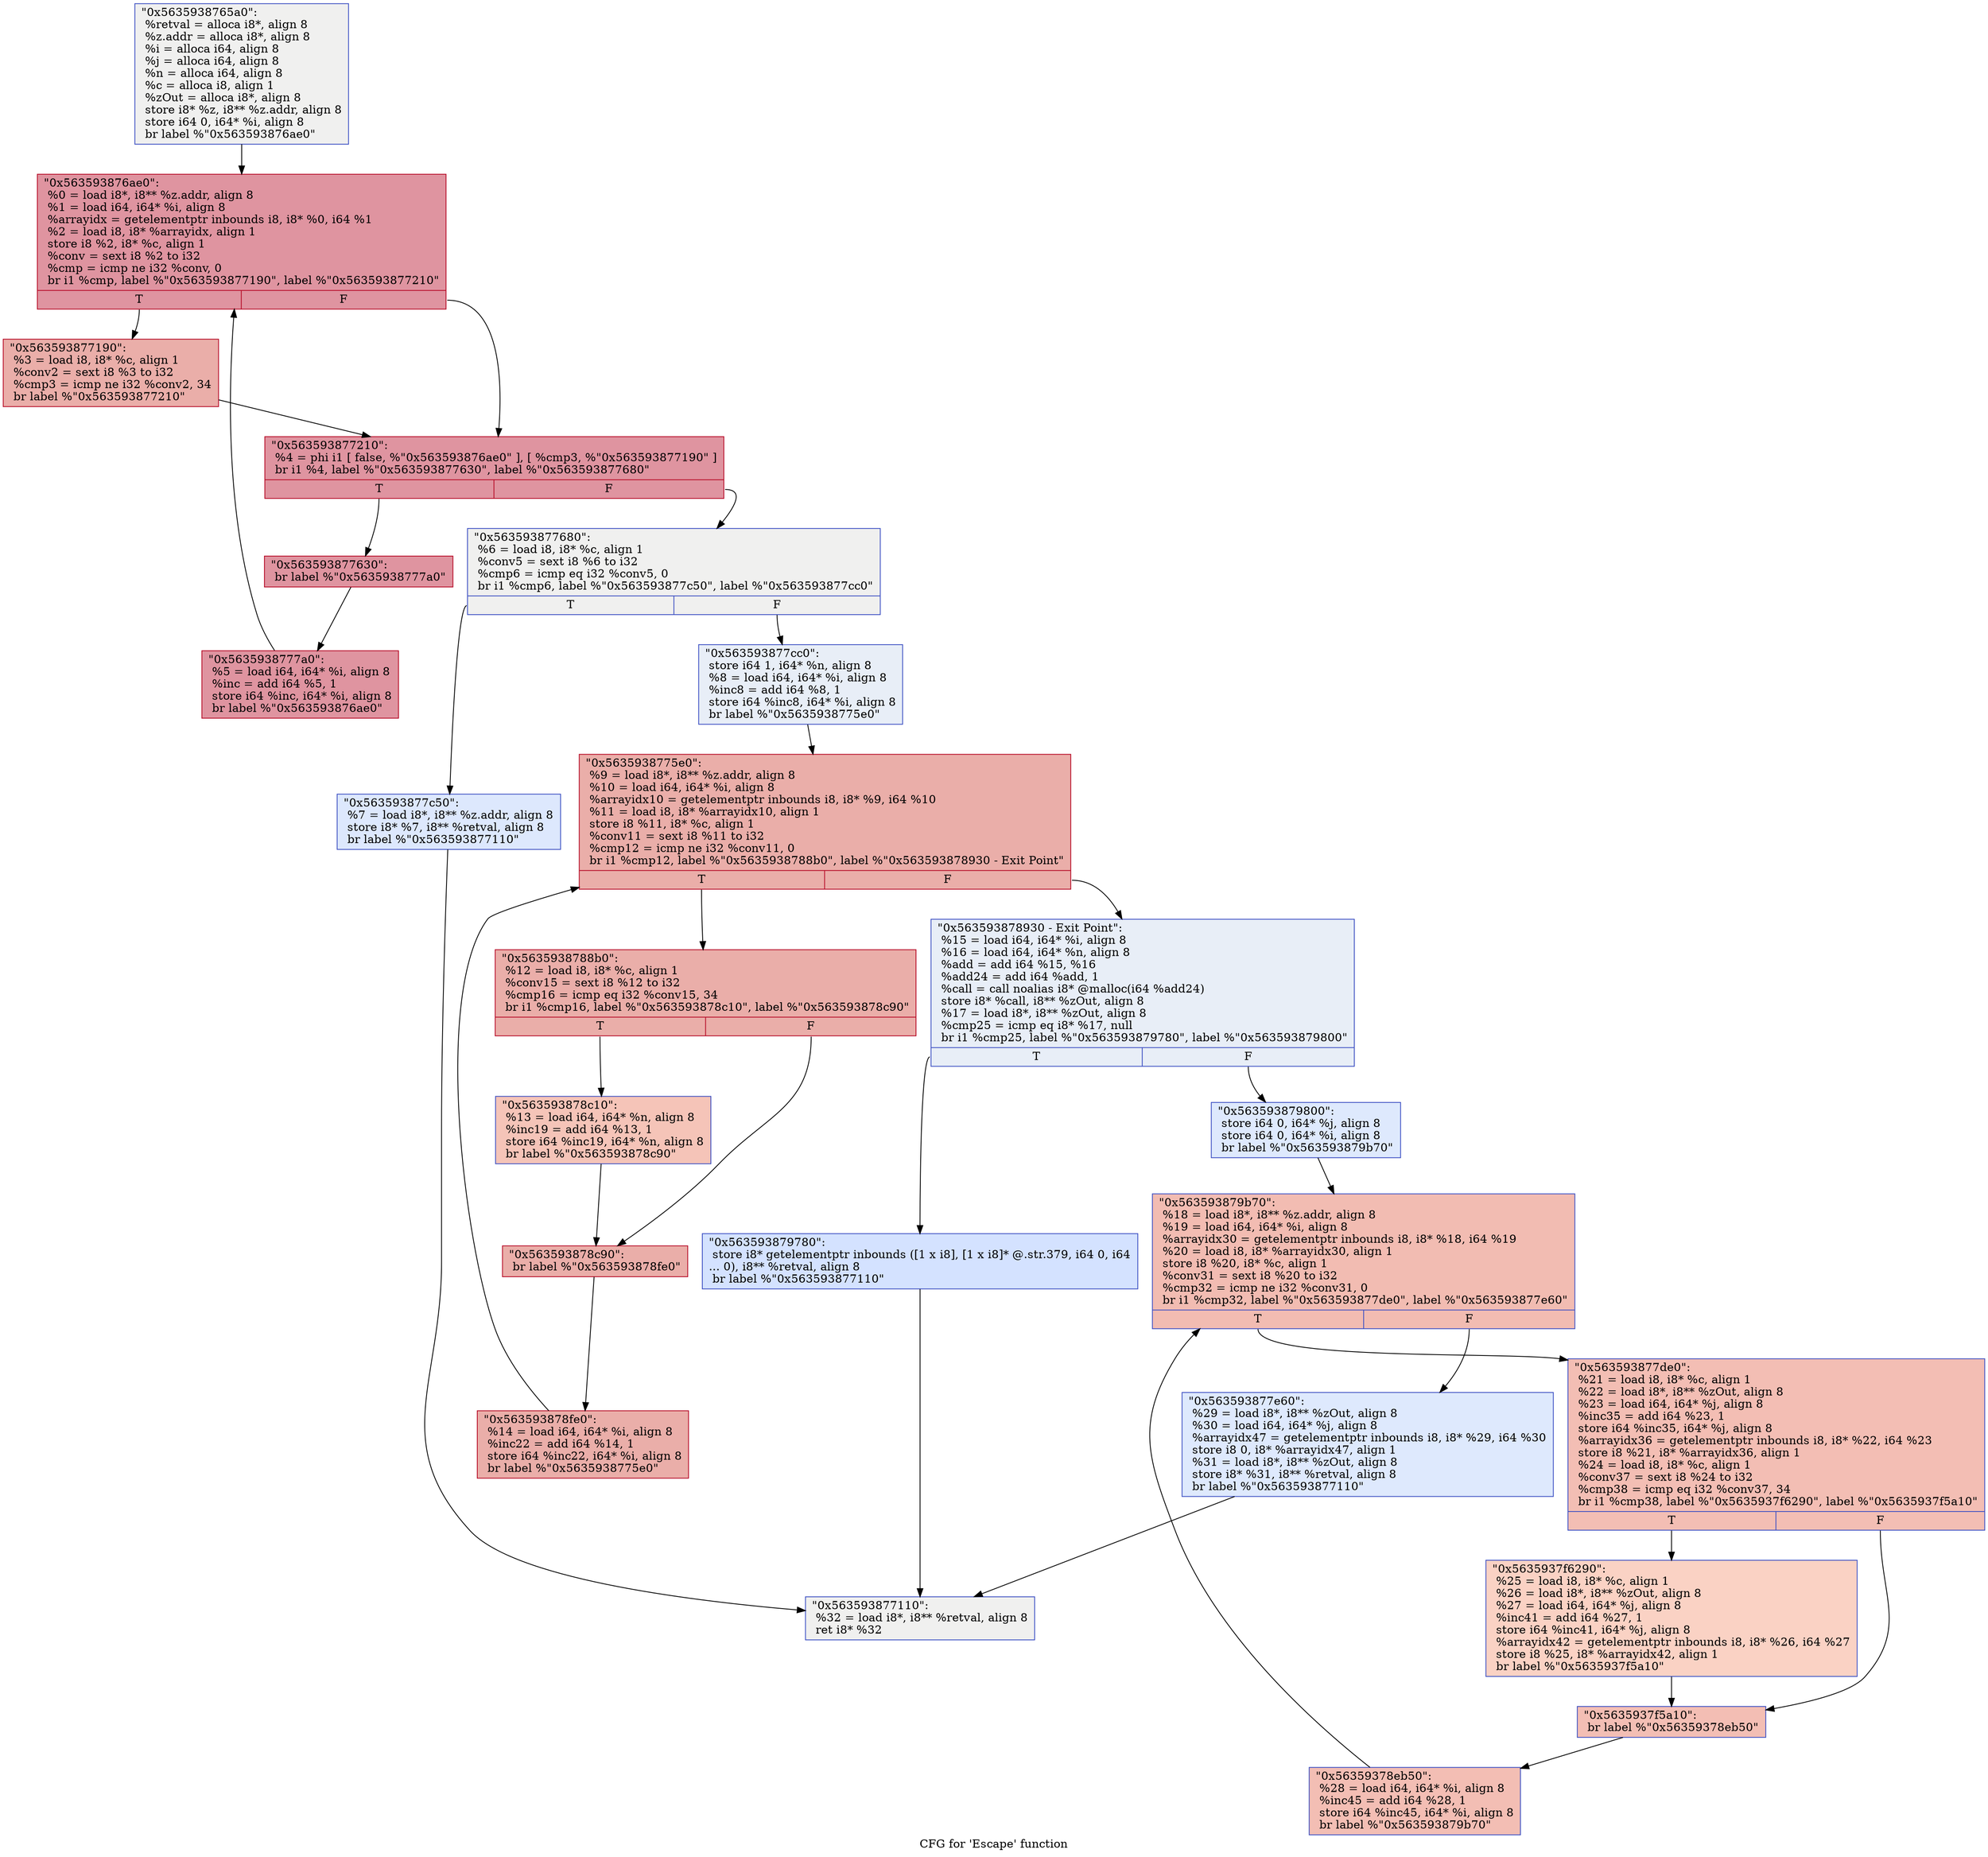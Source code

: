digraph "CFG for 'Escape' function" {
	label="CFG for 'Escape' function";

	Node0x5635938765a0 [shape=record,color="#3d50c3ff", style=filled, fillcolor="#dedcdb70",label="{\"0x5635938765a0\":\l  %retval = alloca i8*, align 8\l  %z.addr = alloca i8*, align 8\l  %i = alloca i64, align 8\l  %j = alloca i64, align 8\l  %n = alloca i64, align 8\l  %c = alloca i8, align 1\l  %zOut = alloca i8*, align 8\l  store i8* %z, i8** %z.addr, align 8\l  store i64 0, i64* %i, align 8\l  br label %\"0x563593876ae0\"\l}"];
	Node0x5635938765a0 -> Node0x563593876ae0;
	Node0x563593876ae0 [shape=record,color="#b70d28ff", style=filled, fillcolor="#b70d2870",label="{\"0x563593876ae0\":                                 \l  %0 = load i8*, i8** %z.addr, align 8\l  %1 = load i64, i64* %i, align 8\l  %arrayidx = getelementptr inbounds i8, i8* %0, i64 %1\l  %2 = load i8, i8* %arrayidx, align 1\l  store i8 %2, i8* %c, align 1\l  %conv = sext i8 %2 to i32\l  %cmp = icmp ne i32 %conv, 0\l  br i1 %cmp, label %\"0x563593877190\", label %\"0x563593877210\"\l|{<s0>T|<s1>F}}"];
	Node0x563593876ae0:s0 -> Node0x563593877190;
	Node0x563593876ae0:s1 -> Node0x563593877210;
	Node0x563593877190 [shape=record,color="#b70d28ff", style=filled, fillcolor="#d0473d70",label="{\"0x563593877190\":                                 \l  %3 = load i8, i8* %c, align 1\l  %conv2 = sext i8 %3 to i32\l  %cmp3 = icmp ne i32 %conv2, 34\l  br label %\"0x563593877210\"\l}"];
	Node0x563593877190 -> Node0x563593877210;
	Node0x563593877210 [shape=record,color="#b70d28ff", style=filled, fillcolor="#b70d2870",label="{\"0x563593877210\":                                 \l  %4 = phi i1 [ false, %\"0x563593876ae0\" ], [ %cmp3, %\"0x563593877190\" ]\l  br i1 %4, label %\"0x563593877630\", label %\"0x563593877680\"\l|{<s0>T|<s1>F}}"];
	Node0x563593877210:s0 -> Node0x563593877630;
	Node0x563593877210:s1 -> Node0x563593877680;
	Node0x563593877630 [shape=record,color="#b70d28ff", style=filled, fillcolor="#b70d2870",label="{\"0x563593877630\":                                 \l  br label %\"0x5635938777a0\"\l}"];
	Node0x563593877630 -> Node0x5635938777a0;
	Node0x5635938777a0 [shape=record,color="#b70d28ff", style=filled, fillcolor="#b70d2870",label="{\"0x5635938777a0\":                                 \l  %5 = load i64, i64* %i, align 8\l  %inc = add i64 %5, 1\l  store i64 %inc, i64* %i, align 8\l  br label %\"0x563593876ae0\"\l}"];
	Node0x5635938777a0 -> Node0x563593876ae0;
	Node0x563593877680 [shape=record,color="#3d50c3ff", style=filled, fillcolor="#dedcdb70",label="{\"0x563593877680\":                                 \l  %6 = load i8, i8* %c, align 1\l  %conv5 = sext i8 %6 to i32\l  %cmp6 = icmp eq i32 %conv5, 0\l  br i1 %cmp6, label %\"0x563593877c50\", label %\"0x563593877cc0\"\l|{<s0>T|<s1>F}}"];
	Node0x563593877680:s0 -> Node0x563593877c50;
	Node0x563593877680:s1 -> Node0x563593877cc0;
	Node0x563593877c50 [shape=record,color="#3d50c3ff", style=filled, fillcolor="#b2ccfb70",label="{\"0x563593877c50\":                                 \l  %7 = load i8*, i8** %z.addr, align 8\l  store i8* %7, i8** %retval, align 8\l  br label %\"0x563593877110\"\l}"];
	Node0x563593877c50 -> Node0x563593877110;
	Node0x563593877cc0 [shape=record,color="#3d50c3ff", style=filled, fillcolor="#cbd8ee70",label="{\"0x563593877cc0\":                                 \l  store i64 1, i64* %n, align 8\l  %8 = load i64, i64* %i, align 8\l  %inc8 = add i64 %8, 1\l  store i64 %inc8, i64* %i, align 8\l  br label %\"0x5635938775e0\"\l}"];
	Node0x563593877cc0 -> Node0x5635938775e0;
	Node0x5635938775e0 [shape=record,color="#b70d28ff", style=filled, fillcolor="#d0473d70",label="{\"0x5635938775e0\":                                 \l  %9 = load i8*, i8** %z.addr, align 8\l  %10 = load i64, i64* %i, align 8\l  %arrayidx10 = getelementptr inbounds i8, i8* %9, i64 %10\l  %11 = load i8, i8* %arrayidx10, align 1\l  store i8 %11, i8* %c, align 1\l  %conv11 = sext i8 %11 to i32\l  %cmp12 = icmp ne i32 %conv11, 0\l  br i1 %cmp12, label %\"0x5635938788b0\", label %\"0x563593878930 - Exit Point\"\l|{<s0>T|<s1>F}}"];
	Node0x5635938775e0:s0 -> Node0x5635938788b0;
	Node0x5635938775e0:s1 -> Node0x563593878930;
	Node0x5635938788b0 [shape=record,color="#b70d28ff", style=filled, fillcolor="#d0473d70",label="{\"0x5635938788b0\":                                 \l  %12 = load i8, i8* %c, align 1\l  %conv15 = sext i8 %12 to i32\l  %cmp16 = icmp eq i32 %conv15, 34\l  br i1 %cmp16, label %\"0x563593878c10\", label %\"0x563593878c90\"\l|{<s0>T|<s1>F}}"];
	Node0x5635938788b0:s0 -> Node0x563593878c10;
	Node0x5635938788b0:s1 -> Node0x563593878c90;
	Node0x563593878c10 [shape=record,color="#3d50c3ff", style=filled, fillcolor="#e97a5f70",label="{\"0x563593878c10\":                                 \l  %13 = load i64, i64* %n, align 8\l  %inc19 = add i64 %13, 1\l  store i64 %inc19, i64* %n, align 8\l  br label %\"0x563593878c90\"\l}"];
	Node0x563593878c10 -> Node0x563593878c90;
	Node0x563593878c90 [shape=record,color="#b70d28ff", style=filled, fillcolor="#d0473d70",label="{\"0x563593878c90\":                                 \l  br label %\"0x563593878fe0\"\l}"];
	Node0x563593878c90 -> Node0x563593878fe0;
	Node0x563593878fe0 [shape=record,color="#b70d28ff", style=filled, fillcolor="#d0473d70",label="{\"0x563593878fe0\":                                 \l  %14 = load i64, i64* %i, align 8\l  %inc22 = add i64 %14, 1\l  store i64 %inc22, i64* %i, align 8\l  br label %\"0x5635938775e0\"\l}"];
	Node0x563593878fe0 -> Node0x5635938775e0;
	Node0x563593878930 [shape=record,color="#3d50c3ff", style=filled, fillcolor="#cbd8ee70",label="{\"0x563593878930 - Exit Point\":                    \l  %15 = load i64, i64* %i, align 8\l  %16 = load i64, i64* %n, align 8\l  %add = add i64 %15, %16\l  %add24 = add i64 %add, 1\l  %call = call noalias i8* @malloc(i64 %add24)\l  store i8* %call, i8** %zOut, align 8\l  %17 = load i8*, i8** %zOut, align 8\l  %cmp25 = icmp eq i8* %17, null\l  br i1 %cmp25, label %\"0x563593879780\", label %\"0x563593879800\"\l|{<s0>T|<s1>F}}"];
	Node0x563593878930:s0 -> Node0x563593879780;
	Node0x563593878930:s1 -> Node0x563593879800;
	Node0x563593879780 [shape=record,color="#3d50c3ff", style=filled, fillcolor="#9ebeff70",label="{\"0x563593879780\":                                 \l  store i8* getelementptr inbounds ([1 x i8], [1 x i8]* @.str.379, i64 0, i64\l... 0), i8** %retval, align 8\l  br label %\"0x563593877110\"\l}"];
	Node0x563593879780 -> Node0x563593877110;
	Node0x563593879800 [shape=record,color="#3d50c3ff", style=filled, fillcolor="#b5cdfa70",label="{\"0x563593879800\":                                 \l  store i64 0, i64* %j, align 8\l  store i64 0, i64* %i, align 8\l  br label %\"0x563593879b70\"\l}"];
	Node0x563593879800 -> Node0x563593879b70;
	Node0x563593879b70 [shape=record,color="#3d50c3ff", style=filled, fillcolor="#e1675170",label="{\"0x563593879b70\":                                 \l  %18 = load i8*, i8** %z.addr, align 8\l  %19 = load i64, i64* %i, align 8\l  %arrayidx30 = getelementptr inbounds i8, i8* %18, i64 %19\l  %20 = load i8, i8* %arrayidx30, align 1\l  store i8 %20, i8* %c, align 1\l  %conv31 = sext i8 %20 to i32\l  %cmp32 = icmp ne i32 %conv31, 0\l  br i1 %cmp32, label %\"0x563593877de0\", label %\"0x563593877e60\"\l|{<s0>T|<s1>F}}"];
	Node0x563593879b70:s0 -> Node0x563593877de0;
	Node0x563593879b70:s1 -> Node0x563593877e60;
	Node0x563593877de0 [shape=record,color="#3d50c3ff", style=filled, fillcolor="#e36c5570",label="{\"0x563593877de0\":                                 \l  %21 = load i8, i8* %c, align 1\l  %22 = load i8*, i8** %zOut, align 8\l  %23 = load i64, i64* %j, align 8\l  %inc35 = add i64 %23, 1\l  store i64 %inc35, i64* %j, align 8\l  %arrayidx36 = getelementptr inbounds i8, i8* %22, i64 %23\l  store i8 %21, i8* %arrayidx36, align 1\l  %24 = load i8, i8* %c, align 1\l  %conv37 = sext i8 %24 to i32\l  %cmp38 = icmp eq i32 %conv37, 34\l  br i1 %cmp38, label %\"0x5635937f6290\", label %\"0x5635937f5a10\"\l|{<s0>T|<s1>F}}"];
	Node0x563593877de0:s0 -> Node0x5635937f6290;
	Node0x563593877de0:s1 -> Node0x5635937f5a10;
	Node0x5635937f6290 [shape=record,color="#3d50c3ff", style=filled, fillcolor="#f4987a70",label="{\"0x5635937f6290\":                                 \l  %25 = load i8, i8* %c, align 1\l  %26 = load i8*, i8** %zOut, align 8\l  %27 = load i64, i64* %j, align 8\l  %inc41 = add i64 %27, 1\l  store i64 %inc41, i64* %j, align 8\l  %arrayidx42 = getelementptr inbounds i8, i8* %26, i64 %27\l  store i8 %25, i8* %arrayidx42, align 1\l  br label %\"0x5635937f5a10\"\l}"];
	Node0x5635937f6290 -> Node0x5635937f5a10;
	Node0x5635937f5a10 [shape=record,color="#3d50c3ff", style=filled, fillcolor="#e36c5570",label="{\"0x5635937f5a10\":                                 \l  br label %\"0x56359378eb50\"\l}"];
	Node0x5635937f5a10 -> Node0x56359378eb50;
	Node0x56359378eb50 [shape=record,color="#3d50c3ff", style=filled, fillcolor="#e36c5570",label="{\"0x56359378eb50\":                                 \l  %28 = load i64, i64* %i, align 8\l  %inc45 = add i64 %28, 1\l  store i64 %inc45, i64* %i, align 8\l  br label %\"0x563593879b70\"\l}"];
	Node0x56359378eb50 -> Node0x563593879b70;
	Node0x563593877e60 [shape=record,color="#3d50c3ff", style=filled, fillcolor="#b5cdfa70",label="{\"0x563593877e60\":                                 \l  %29 = load i8*, i8** %zOut, align 8\l  %30 = load i64, i64* %j, align 8\l  %arrayidx47 = getelementptr inbounds i8, i8* %29, i64 %30\l  store i8 0, i8* %arrayidx47, align 1\l  %31 = load i8*, i8** %zOut, align 8\l  store i8* %31, i8** %retval, align 8\l  br label %\"0x563593877110\"\l}"];
	Node0x563593877e60 -> Node0x563593877110;
	Node0x563593877110 [shape=record,color="#3d50c3ff", style=filled, fillcolor="#dedcdb70",label="{\"0x563593877110\":                                 \l  %32 = load i8*, i8** %retval, align 8\l  ret i8* %32\l}"];
}
